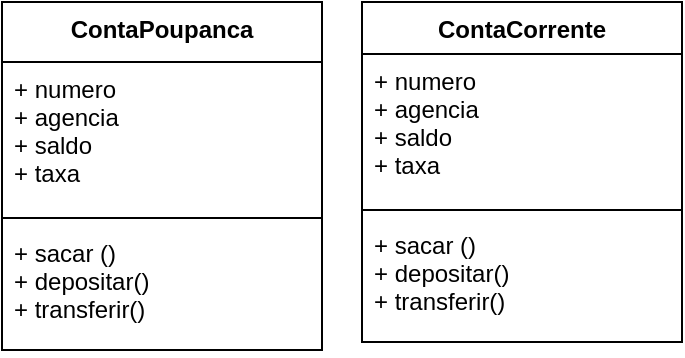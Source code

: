 <mxfile version="14.8.5" type="github">
  <diagram id="FXx-7xSHPWs07obhhWV3" name="Page-1">
    <mxGraphModel dx="466" dy="877" grid="1" gridSize="10" guides="1" tooltips="1" connect="1" arrows="1" fold="1" page="1" pageScale="1" pageWidth="827" pageHeight="1169" math="0" shadow="0">
      <root>
        <mxCell id="0" />
        <mxCell id="1" parent="0" />
        <mxCell id="ckVdD8FRTSBV1up7JjXz-1" value="ContaPoupanca" style="swimlane;fontStyle=1;align=center;verticalAlign=top;childLayout=stackLayout;horizontal=1;startSize=30;horizontalStack=0;resizeParent=1;resizeParentMax=0;resizeLast=0;collapsible=1;marginBottom=0;" vertex="1" parent="1">
          <mxGeometry x="40" y="250" width="160" height="174" as="geometry">
            <mxRectangle x="40" y="250" width="120" height="26" as="alternateBounds" />
          </mxGeometry>
        </mxCell>
        <mxCell id="ckVdD8FRTSBV1up7JjXz-2" value="+ numero&#xa;+ agencia &#xa;+ saldo&#xa;+ taxa" style="text;strokeColor=none;fillColor=none;align=left;verticalAlign=top;spacingLeft=4;spacingRight=4;overflow=hidden;rotatable=0;points=[[0,0.5],[1,0.5]];portConstraint=eastwest;" vertex="1" parent="ckVdD8FRTSBV1up7JjXz-1">
          <mxGeometry y="30" width="160" height="74" as="geometry" />
        </mxCell>
        <mxCell id="ckVdD8FRTSBV1up7JjXz-3" value="" style="line;strokeWidth=1;fillColor=none;align=left;verticalAlign=middle;spacingTop=-1;spacingLeft=3;spacingRight=3;rotatable=0;labelPosition=right;points=[];portConstraint=eastwest;" vertex="1" parent="ckVdD8FRTSBV1up7JjXz-1">
          <mxGeometry y="104" width="160" height="8" as="geometry" />
        </mxCell>
        <mxCell id="ckVdD8FRTSBV1up7JjXz-4" value="+ sacar ()&#xa;+ depositar()&#xa;+ transferir()" style="text;strokeColor=none;fillColor=none;align=left;verticalAlign=top;spacingLeft=4;spacingRight=4;overflow=hidden;rotatable=0;points=[[0,0.5],[1,0.5]];portConstraint=eastwest;" vertex="1" parent="ckVdD8FRTSBV1up7JjXz-1">
          <mxGeometry y="112" width="160" height="62" as="geometry" />
        </mxCell>
        <mxCell id="bIwgAiygXH9u_0vrtXrW-1" value="ContaCorrente" style="swimlane;fontStyle=1;align=center;verticalAlign=top;childLayout=stackLayout;horizontal=1;startSize=26;horizontalStack=0;resizeParent=1;resizeParentMax=0;resizeLast=0;collapsible=1;marginBottom=0;" vertex="1" parent="1">
          <mxGeometry x="220" y="250" width="160" height="170" as="geometry">
            <mxRectangle x="180" y="250" width="120" height="26" as="alternateBounds" />
          </mxGeometry>
        </mxCell>
        <mxCell id="bIwgAiygXH9u_0vrtXrW-2" value="+ numero&#xa;+ agencia &#xa;+ saldo&#xa;+ taxa" style="text;strokeColor=none;fillColor=none;align=left;verticalAlign=top;spacingLeft=4;spacingRight=4;overflow=hidden;rotatable=0;points=[[0,0.5],[1,0.5]];portConstraint=eastwest;" vertex="1" parent="bIwgAiygXH9u_0vrtXrW-1">
          <mxGeometry y="26" width="160" height="74" as="geometry" />
        </mxCell>
        <mxCell id="bIwgAiygXH9u_0vrtXrW-3" value="" style="line;strokeWidth=1;fillColor=none;align=left;verticalAlign=middle;spacingTop=-1;spacingLeft=3;spacingRight=3;rotatable=0;labelPosition=right;points=[];portConstraint=eastwest;" vertex="1" parent="bIwgAiygXH9u_0vrtXrW-1">
          <mxGeometry y="100" width="160" height="8" as="geometry" />
        </mxCell>
        <mxCell id="bIwgAiygXH9u_0vrtXrW-4" value="+ sacar ()&#xa;+ depositar()&#xa;+ transferir()" style="text;strokeColor=none;fillColor=none;align=left;verticalAlign=top;spacingLeft=4;spacingRight=4;overflow=hidden;rotatable=0;points=[[0,0.5],[1,0.5]];portConstraint=eastwest;" vertex="1" parent="bIwgAiygXH9u_0vrtXrW-1">
          <mxGeometry y="108" width="160" height="62" as="geometry" />
        </mxCell>
      </root>
    </mxGraphModel>
  </diagram>
</mxfile>
